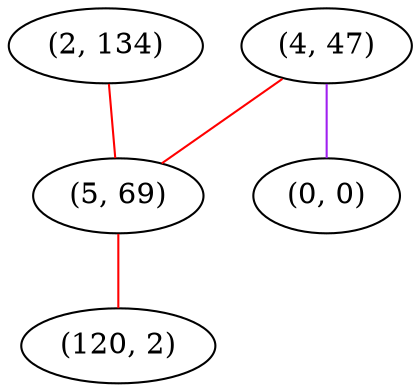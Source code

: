 graph "" {
"(4, 47)";
"(2, 134)";
"(5, 69)";
"(0, 0)";
"(120, 2)";
"(4, 47)" -- "(0, 0)"  [color=purple, key=0, weight=4];
"(4, 47)" -- "(5, 69)"  [color=red, key=0, weight=1];
"(2, 134)" -- "(5, 69)"  [color=red, key=0, weight=1];
"(5, 69)" -- "(120, 2)"  [color=red, key=0, weight=1];
}
